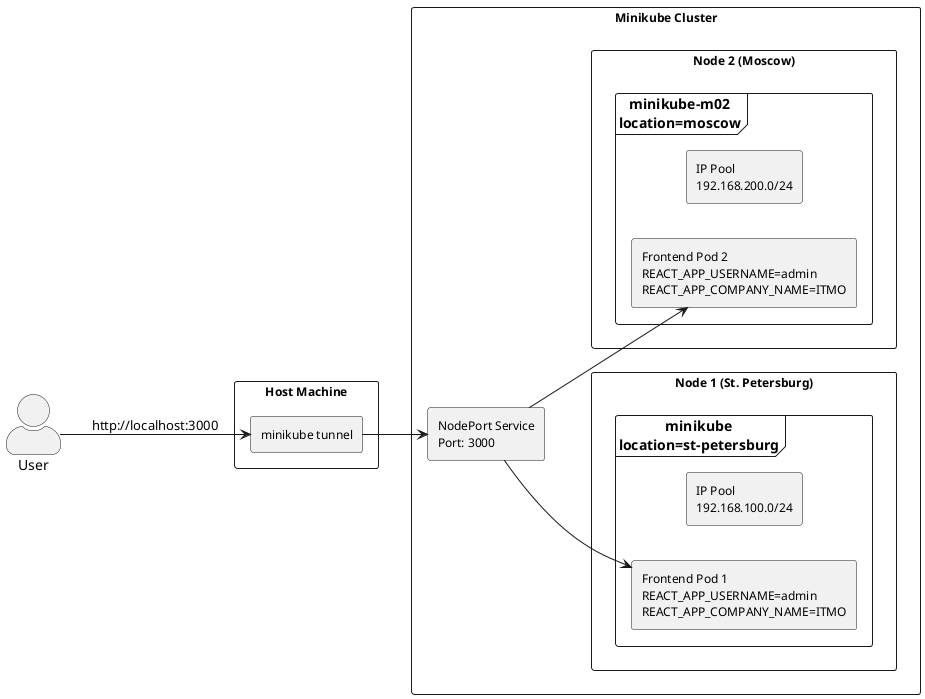 @startuml

skinparam actorStyle awesome
skinparam packageStyle rectangle
skinparam rectangleFontSize 12

left to right direction

actor "User" as user

rectangle "Host Machine" {
    rectangle "minikube tunnel" as tunnel
}

package "Minikube Cluster" {
  rectangle "Node 1 (St. Petersburg)" {
    frame "minikube\nlocation=st-petersburg" as N1 {
      rectangle "IP Pool\n192.168.100.0/24" as IP1
      rectangle "Frontend Pod 1\nREACT_APP_USERNAME=admin\nREACT_APP_COMPANY_NAME=ITMO" as P1
    }
  }

  rectangle "Node 2 (Moscow)" {
    frame "minikube-m02\nlocation=moscow" as N2 {
      rectangle "IP Pool\n192.168.200.0/24" as IP2
      rectangle "Frontend Pod 2\nREACT_APP_USERNAME=admin\nREACT_APP_COMPANY_NAME=ITMO" as P2
    }
  }

  rectangle "NodePort Service\nPort: 3000" as SVC
}


user --> tunnel: http://localhost:3000
tunnel --> SVC
SVC --> P1
SVC --> P2

@enduml